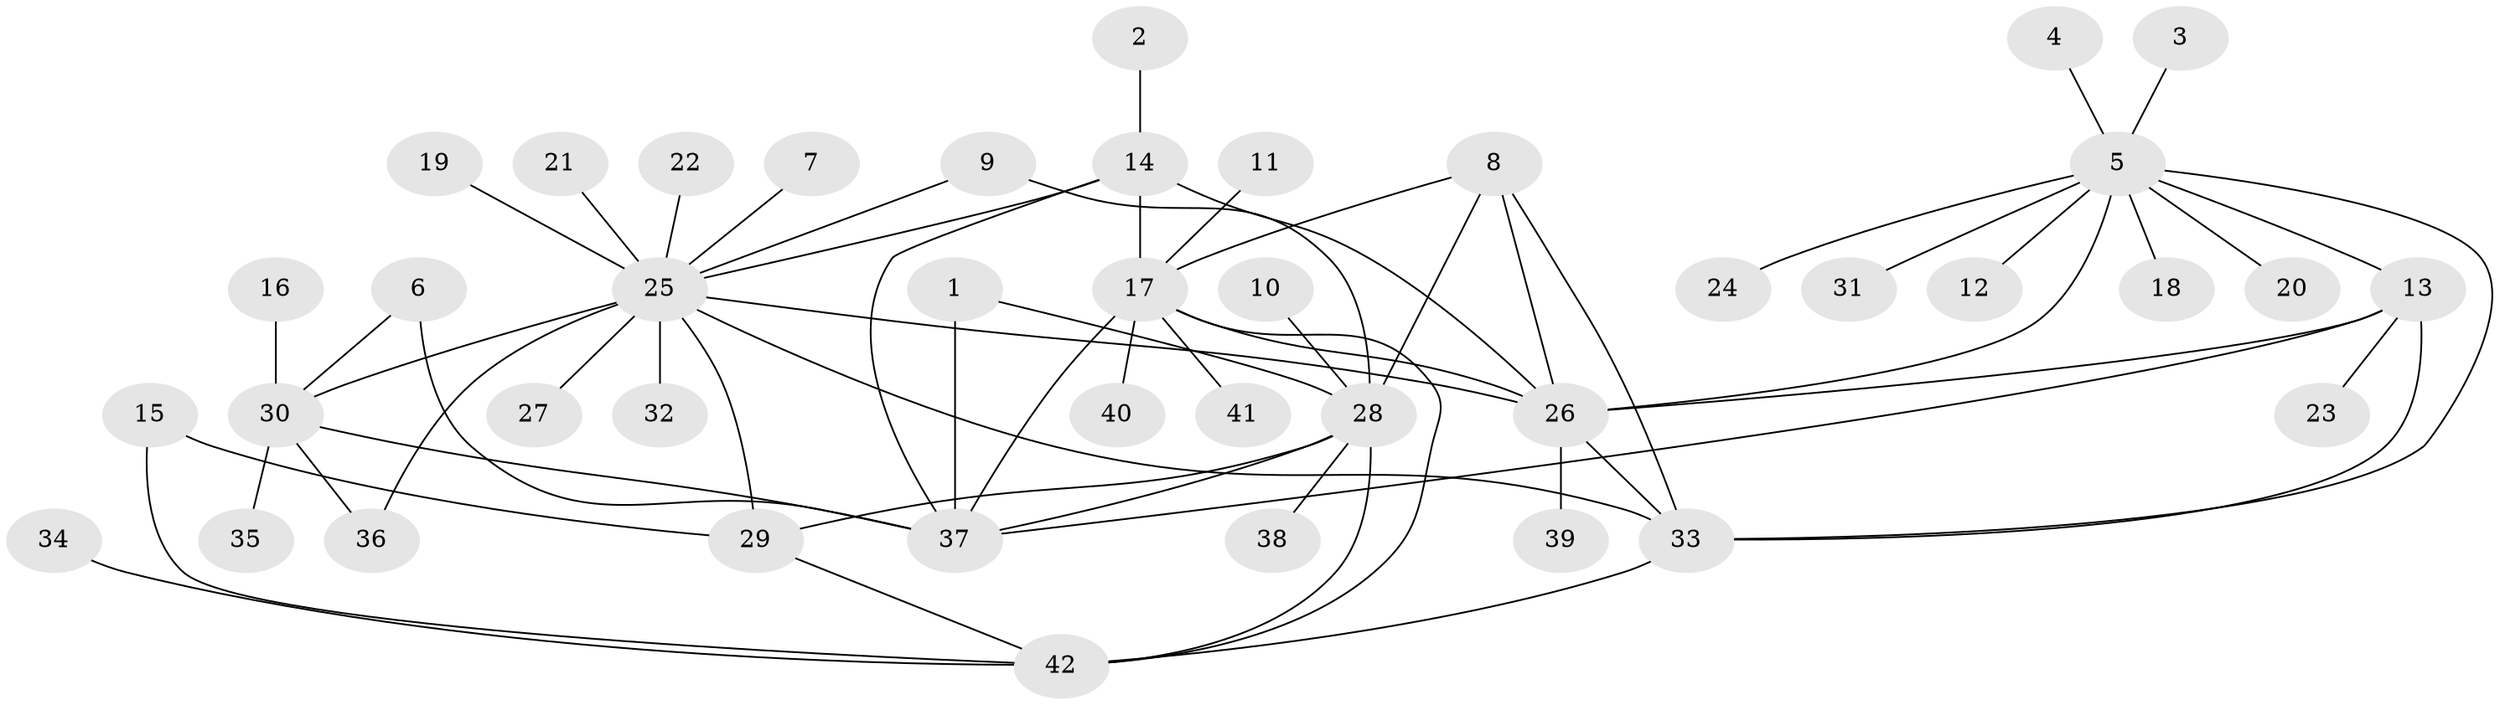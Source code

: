 // original degree distribution, {9: 0.037037037037037035, 4: 0.06172839506172839, 6: 0.012345679012345678, 13: 0.012345679012345678, 5: 0.024691358024691357, 7: 0.04938271604938271, 8: 0.024691358024691357, 10: 0.012345679012345678, 3: 0.04938271604938271, 12: 0.012345679012345678, 1: 0.5432098765432098, 2: 0.16049382716049382}
// Generated by graph-tools (version 1.1) at 2025/50/03/09/25 03:50:42]
// undirected, 42 vertices, 62 edges
graph export_dot {
graph [start="1"]
  node [color=gray90,style=filled];
  1;
  2;
  3;
  4;
  5;
  6;
  7;
  8;
  9;
  10;
  11;
  12;
  13;
  14;
  15;
  16;
  17;
  18;
  19;
  20;
  21;
  22;
  23;
  24;
  25;
  26;
  27;
  28;
  29;
  30;
  31;
  32;
  33;
  34;
  35;
  36;
  37;
  38;
  39;
  40;
  41;
  42;
  1 -- 28 [weight=1.0];
  1 -- 37 [weight=2.0];
  2 -- 14 [weight=1.0];
  3 -- 5 [weight=1.0];
  4 -- 5 [weight=1.0];
  5 -- 12 [weight=1.0];
  5 -- 13 [weight=1.0];
  5 -- 18 [weight=1.0];
  5 -- 20 [weight=1.0];
  5 -- 24 [weight=1.0];
  5 -- 26 [weight=1.0];
  5 -- 31 [weight=1.0];
  5 -- 33 [weight=1.0];
  6 -- 30 [weight=1.0];
  6 -- 37 [weight=1.0];
  7 -- 25 [weight=1.0];
  8 -- 17 [weight=1.0];
  8 -- 26 [weight=1.0];
  8 -- 28 [weight=1.0];
  8 -- 33 [weight=1.0];
  9 -- 25 [weight=1.0];
  9 -- 28 [weight=1.0];
  10 -- 28 [weight=1.0];
  11 -- 17 [weight=1.0];
  13 -- 23 [weight=1.0];
  13 -- 26 [weight=1.0];
  13 -- 33 [weight=1.0];
  13 -- 37 [weight=1.0];
  14 -- 17 [weight=3.0];
  14 -- 25 [weight=1.0];
  14 -- 26 [weight=1.0];
  14 -- 37 [weight=1.0];
  15 -- 29 [weight=2.0];
  15 -- 42 [weight=2.0];
  16 -- 30 [weight=1.0];
  17 -- 26 [weight=2.0];
  17 -- 37 [weight=1.0];
  17 -- 40 [weight=1.0];
  17 -- 41 [weight=1.0];
  17 -- 42 [weight=1.0];
  19 -- 25 [weight=1.0];
  21 -- 25 [weight=1.0];
  22 -- 25 [weight=1.0];
  25 -- 26 [weight=1.0];
  25 -- 27 [weight=1.0];
  25 -- 29 [weight=1.0];
  25 -- 30 [weight=2.0];
  25 -- 32 [weight=1.0];
  25 -- 33 [weight=1.0];
  25 -- 36 [weight=2.0];
  26 -- 33 [weight=1.0];
  26 -- 39 [weight=1.0];
  28 -- 29 [weight=1.0];
  28 -- 37 [weight=2.0];
  28 -- 38 [weight=1.0];
  28 -- 42 [weight=1.0];
  29 -- 42 [weight=1.0];
  30 -- 35 [weight=1.0];
  30 -- 36 [weight=1.0];
  30 -- 37 [weight=1.0];
  33 -- 42 [weight=2.0];
  34 -- 42 [weight=1.0];
}
